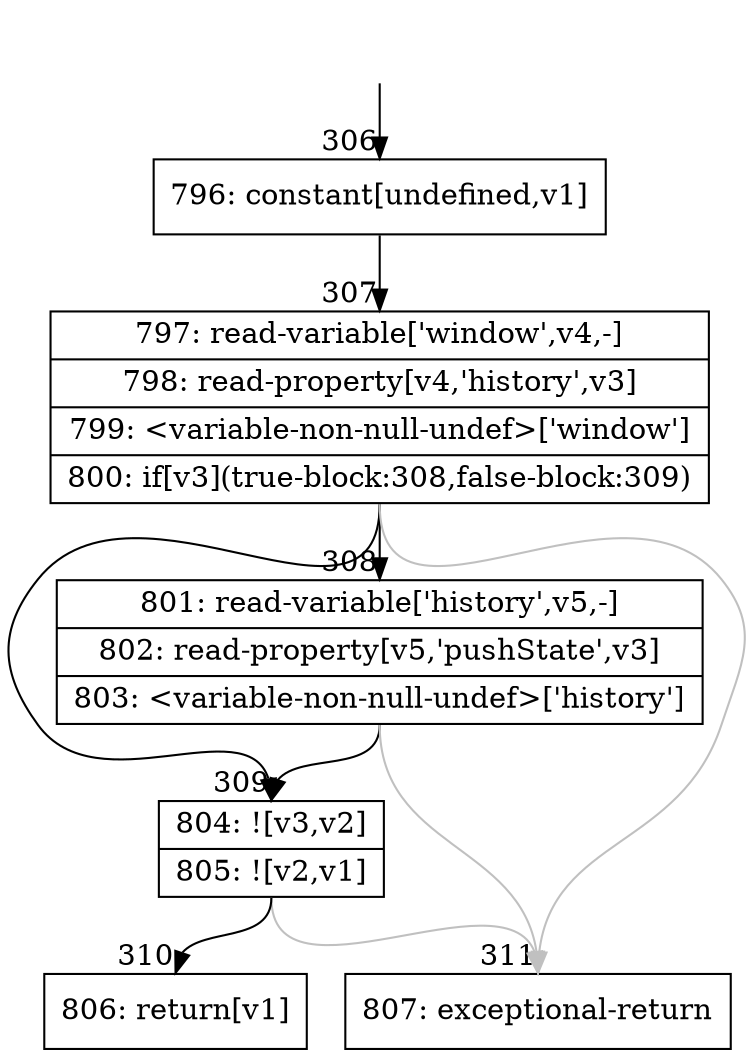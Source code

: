 digraph {
rankdir="TD"
BB_entry30[shape=none,label=""];
BB_entry30 -> BB306 [tailport=s, headport=n, headlabel="    306"]
BB306 [shape=record label="{796: constant[undefined,v1]}" ] 
BB306 -> BB307 [tailport=s, headport=n, headlabel="      307"]
BB307 [shape=record label="{797: read-variable['window',v4,-]|798: read-property[v4,'history',v3]|799: \<variable-non-null-undef\>['window']|800: if[v3](true-block:308,false-block:309)}" ] 
BB307 -> BB309 [tailport=s, headport=n, headlabel="      309"]
BB307 -> BB308 [tailport=s, headport=n, headlabel="      308"]
BB307 -> BB311 [tailport=s, headport=n, color=gray, headlabel="      311"]
BB308 [shape=record label="{801: read-variable['history',v5,-]|802: read-property[v5,'pushState',v3]|803: \<variable-non-null-undef\>['history']}" ] 
BB308 -> BB309 [tailport=s, headport=n]
BB308 -> BB311 [tailport=s, headport=n, color=gray]
BB309 [shape=record label="{804: ![v3,v2]|805: ![v2,v1]}" ] 
BB309 -> BB310 [tailport=s, headport=n, headlabel="      310"]
BB309 -> BB311 [tailport=s, headport=n, color=gray]
BB310 [shape=record label="{806: return[v1]}" ] 
BB311 [shape=record label="{807: exceptional-return}" ] 
//#$~ 315
}
